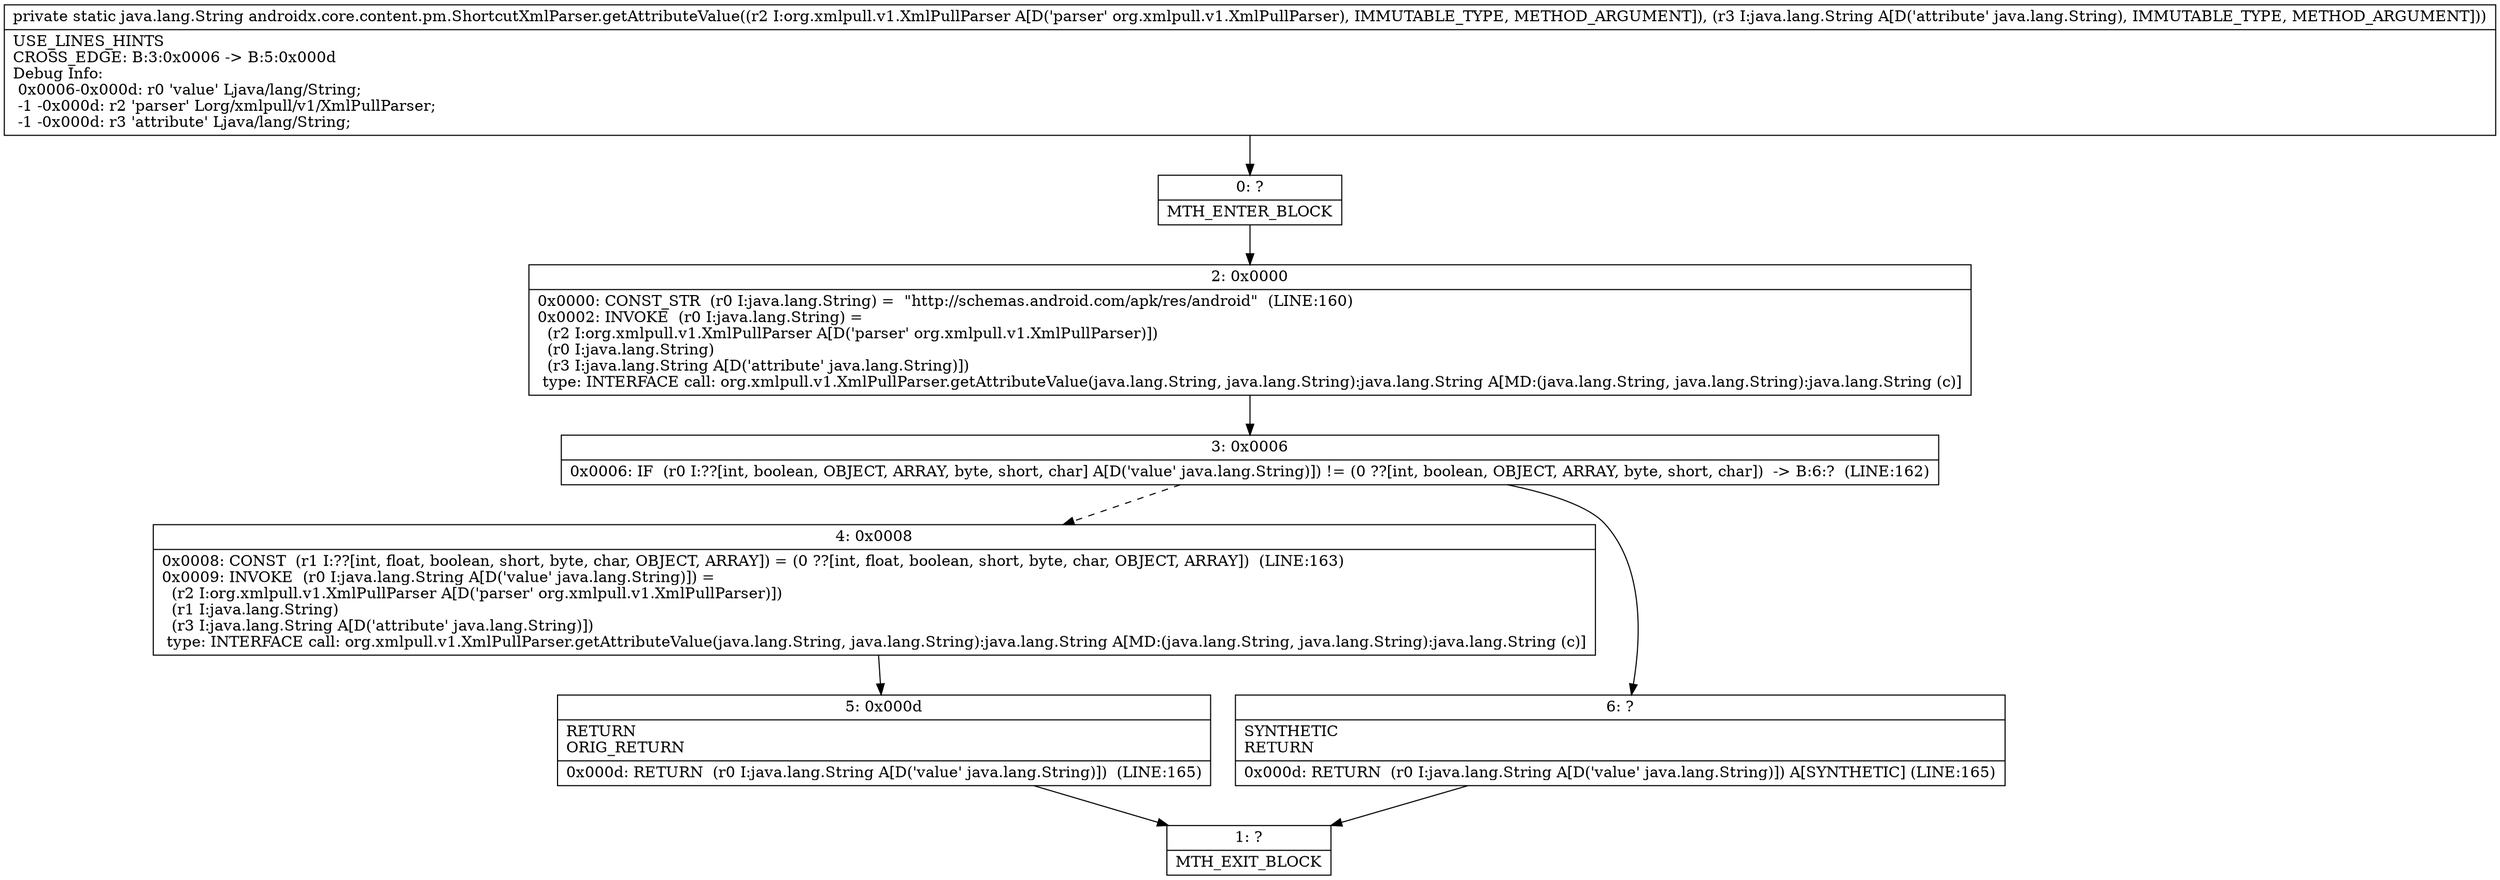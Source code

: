 digraph "CFG forandroidx.core.content.pm.ShortcutXmlParser.getAttributeValue(Lorg\/xmlpull\/v1\/XmlPullParser;Ljava\/lang\/String;)Ljava\/lang\/String;" {
Node_0 [shape=record,label="{0\:\ ?|MTH_ENTER_BLOCK\l}"];
Node_2 [shape=record,label="{2\:\ 0x0000|0x0000: CONST_STR  (r0 I:java.lang.String) =  \"http:\/\/schemas.android.com\/apk\/res\/android\"  (LINE:160)\l0x0002: INVOKE  (r0 I:java.lang.String) = \l  (r2 I:org.xmlpull.v1.XmlPullParser A[D('parser' org.xmlpull.v1.XmlPullParser)])\l  (r0 I:java.lang.String)\l  (r3 I:java.lang.String A[D('attribute' java.lang.String)])\l type: INTERFACE call: org.xmlpull.v1.XmlPullParser.getAttributeValue(java.lang.String, java.lang.String):java.lang.String A[MD:(java.lang.String, java.lang.String):java.lang.String (c)]\l}"];
Node_3 [shape=record,label="{3\:\ 0x0006|0x0006: IF  (r0 I:??[int, boolean, OBJECT, ARRAY, byte, short, char] A[D('value' java.lang.String)]) != (0 ??[int, boolean, OBJECT, ARRAY, byte, short, char])  \-\> B:6:?  (LINE:162)\l}"];
Node_4 [shape=record,label="{4\:\ 0x0008|0x0008: CONST  (r1 I:??[int, float, boolean, short, byte, char, OBJECT, ARRAY]) = (0 ??[int, float, boolean, short, byte, char, OBJECT, ARRAY])  (LINE:163)\l0x0009: INVOKE  (r0 I:java.lang.String A[D('value' java.lang.String)]) = \l  (r2 I:org.xmlpull.v1.XmlPullParser A[D('parser' org.xmlpull.v1.XmlPullParser)])\l  (r1 I:java.lang.String)\l  (r3 I:java.lang.String A[D('attribute' java.lang.String)])\l type: INTERFACE call: org.xmlpull.v1.XmlPullParser.getAttributeValue(java.lang.String, java.lang.String):java.lang.String A[MD:(java.lang.String, java.lang.String):java.lang.String (c)]\l}"];
Node_5 [shape=record,label="{5\:\ 0x000d|RETURN\lORIG_RETURN\l|0x000d: RETURN  (r0 I:java.lang.String A[D('value' java.lang.String)])  (LINE:165)\l}"];
Node_1 [shape=record,label="{1\:\ ?|MTH_EXIT_BLOCK\l}"];
Node_6 [shape=record,label="{6\:\ ?|SYNTHETIC\lRETURN\l|0x000d: RETURN  (r0 I:java.lang.String A[D('value' java.lang.String)]) A[SYNTHETIC] (LINE:165)\l}"];
MethodNode[shape=record,label="{private static java.lang.String androidx.core.content.pm.ShortcutXmlParser.getAttributeValue((r2 I:org.xmlpull.v1.XmlPullParser A[D('parser' org.xmlpull.v1.XmlPullParser), IMMUTABLE_TYPE, METHOD_ARGUMENT]), (r3 I:java.lang.String A[D('attribute' java.lang.String), IMMUTABLE_TYPE, METHOD_ARGUMENT]))  | USE_LINES_HINTS\lCROSS_EDGE: B:3:0x0006 \-\> B:5:0x000d\lDebug Info:\l  0x0006\-0x000d: r0 'value' Ljava\/lang\/String;\l  \-1 \-0x000d: r2 'parser' Lorg\/xmlpull\/v1\/XmlPullParser;\l  \-1 \-0x000d: r3 'attribute' Ljava\/lang\/String;\l}"];
MethodNode -> Node_0;Node_0 -> Node_2;
Node_2 -> Node_3;
Node_3 -> Node_4[style=dashed];
Node_3 -> Node_6;
Node_4 -> Node_5;
Node_5 -> Node_1;
Node_6 -> Node_1;
}


